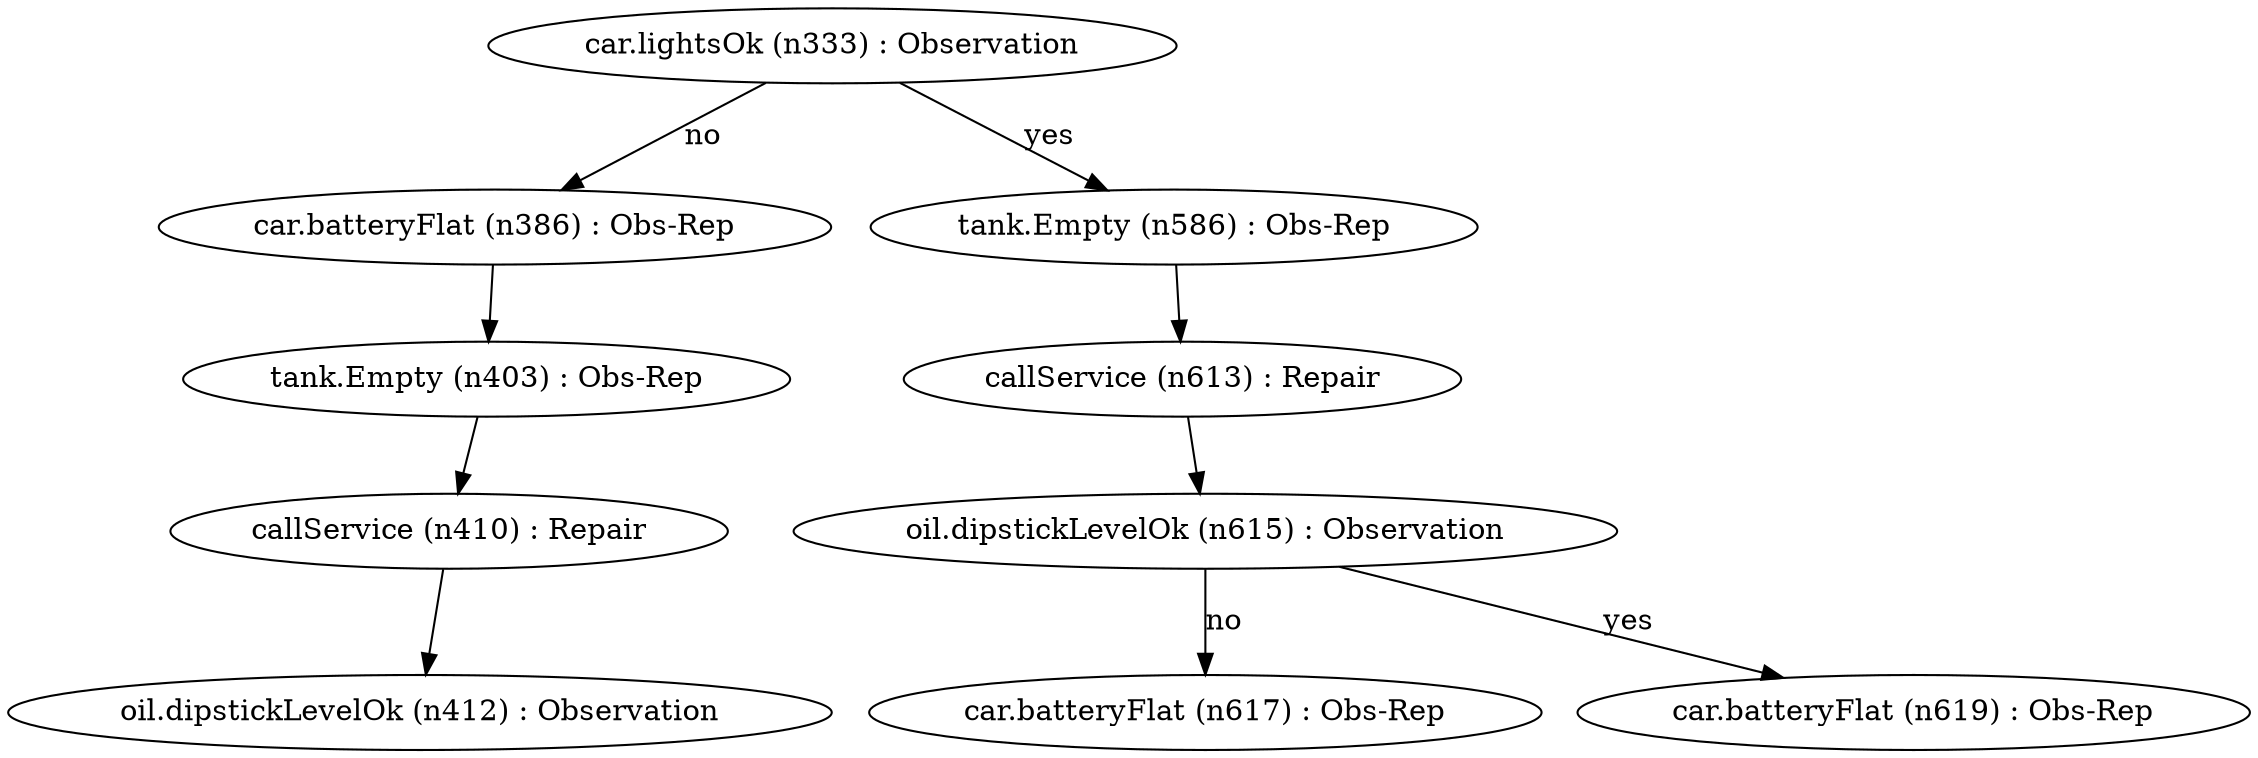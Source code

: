digraph {
	333 [label="car.lightsOk (n333) : Observation"]
	386 [label="car.batteryFlat (n386) : Obs-Rep"]
	403 [label="tank.Empty (n403) : Obs-Rep"]
	410 [label="callService (n410) : Repair"]
	412 [label="oil.dipstickLevelOk (n412) : Observation"]
	586 [label="tank.Empty (n586) : Obs-Rep"]
	613 [label="callService (n613) : Repair"]
	615 [label="oil.dipstickLevelOk (n615) : Observation"]
	617 [label="car.batteryFlat (n617) : Obs-Rep"]
	619 [label="car.batteryFlat (n619) : Obs-Rep"]
	333 -> 586 [label=yes]
	333 -> 386 [label=no]
	386 -> 403 [label=""]
	403 -> 410 [label=""]
	410 -> 412 [label=""]
	586 -> 613 [label=""]
	613 -> 615 [label=""]
	615 -> 619 [label=yes]
	615 -> 617 [label=no]
}
